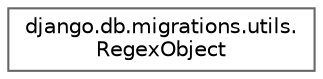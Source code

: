 digraph "Graphical Class Hierarchy"
{
 // LATEX_PDF_SIZE
  bgcolor="transparent";
  edge [fontname=Helvetica,fontsize=10,labelfontname=Helvetica,labelfontsize=10];
  node [fontname=Helvetica,fontsize=10,shape=box,height=0.2,width=0.4];
  rankdir="LR";
  Node0 [id="Node000000",label="django.db.migrations.utils.\lRegexObject",height=0.2,width=0.4,color="grey40", fillcolor="white", style="filled",URL="$classdjango_1_1db_1_1migrations_1_1utils_1_1_regex_object.html",tooltip=" "];
}
